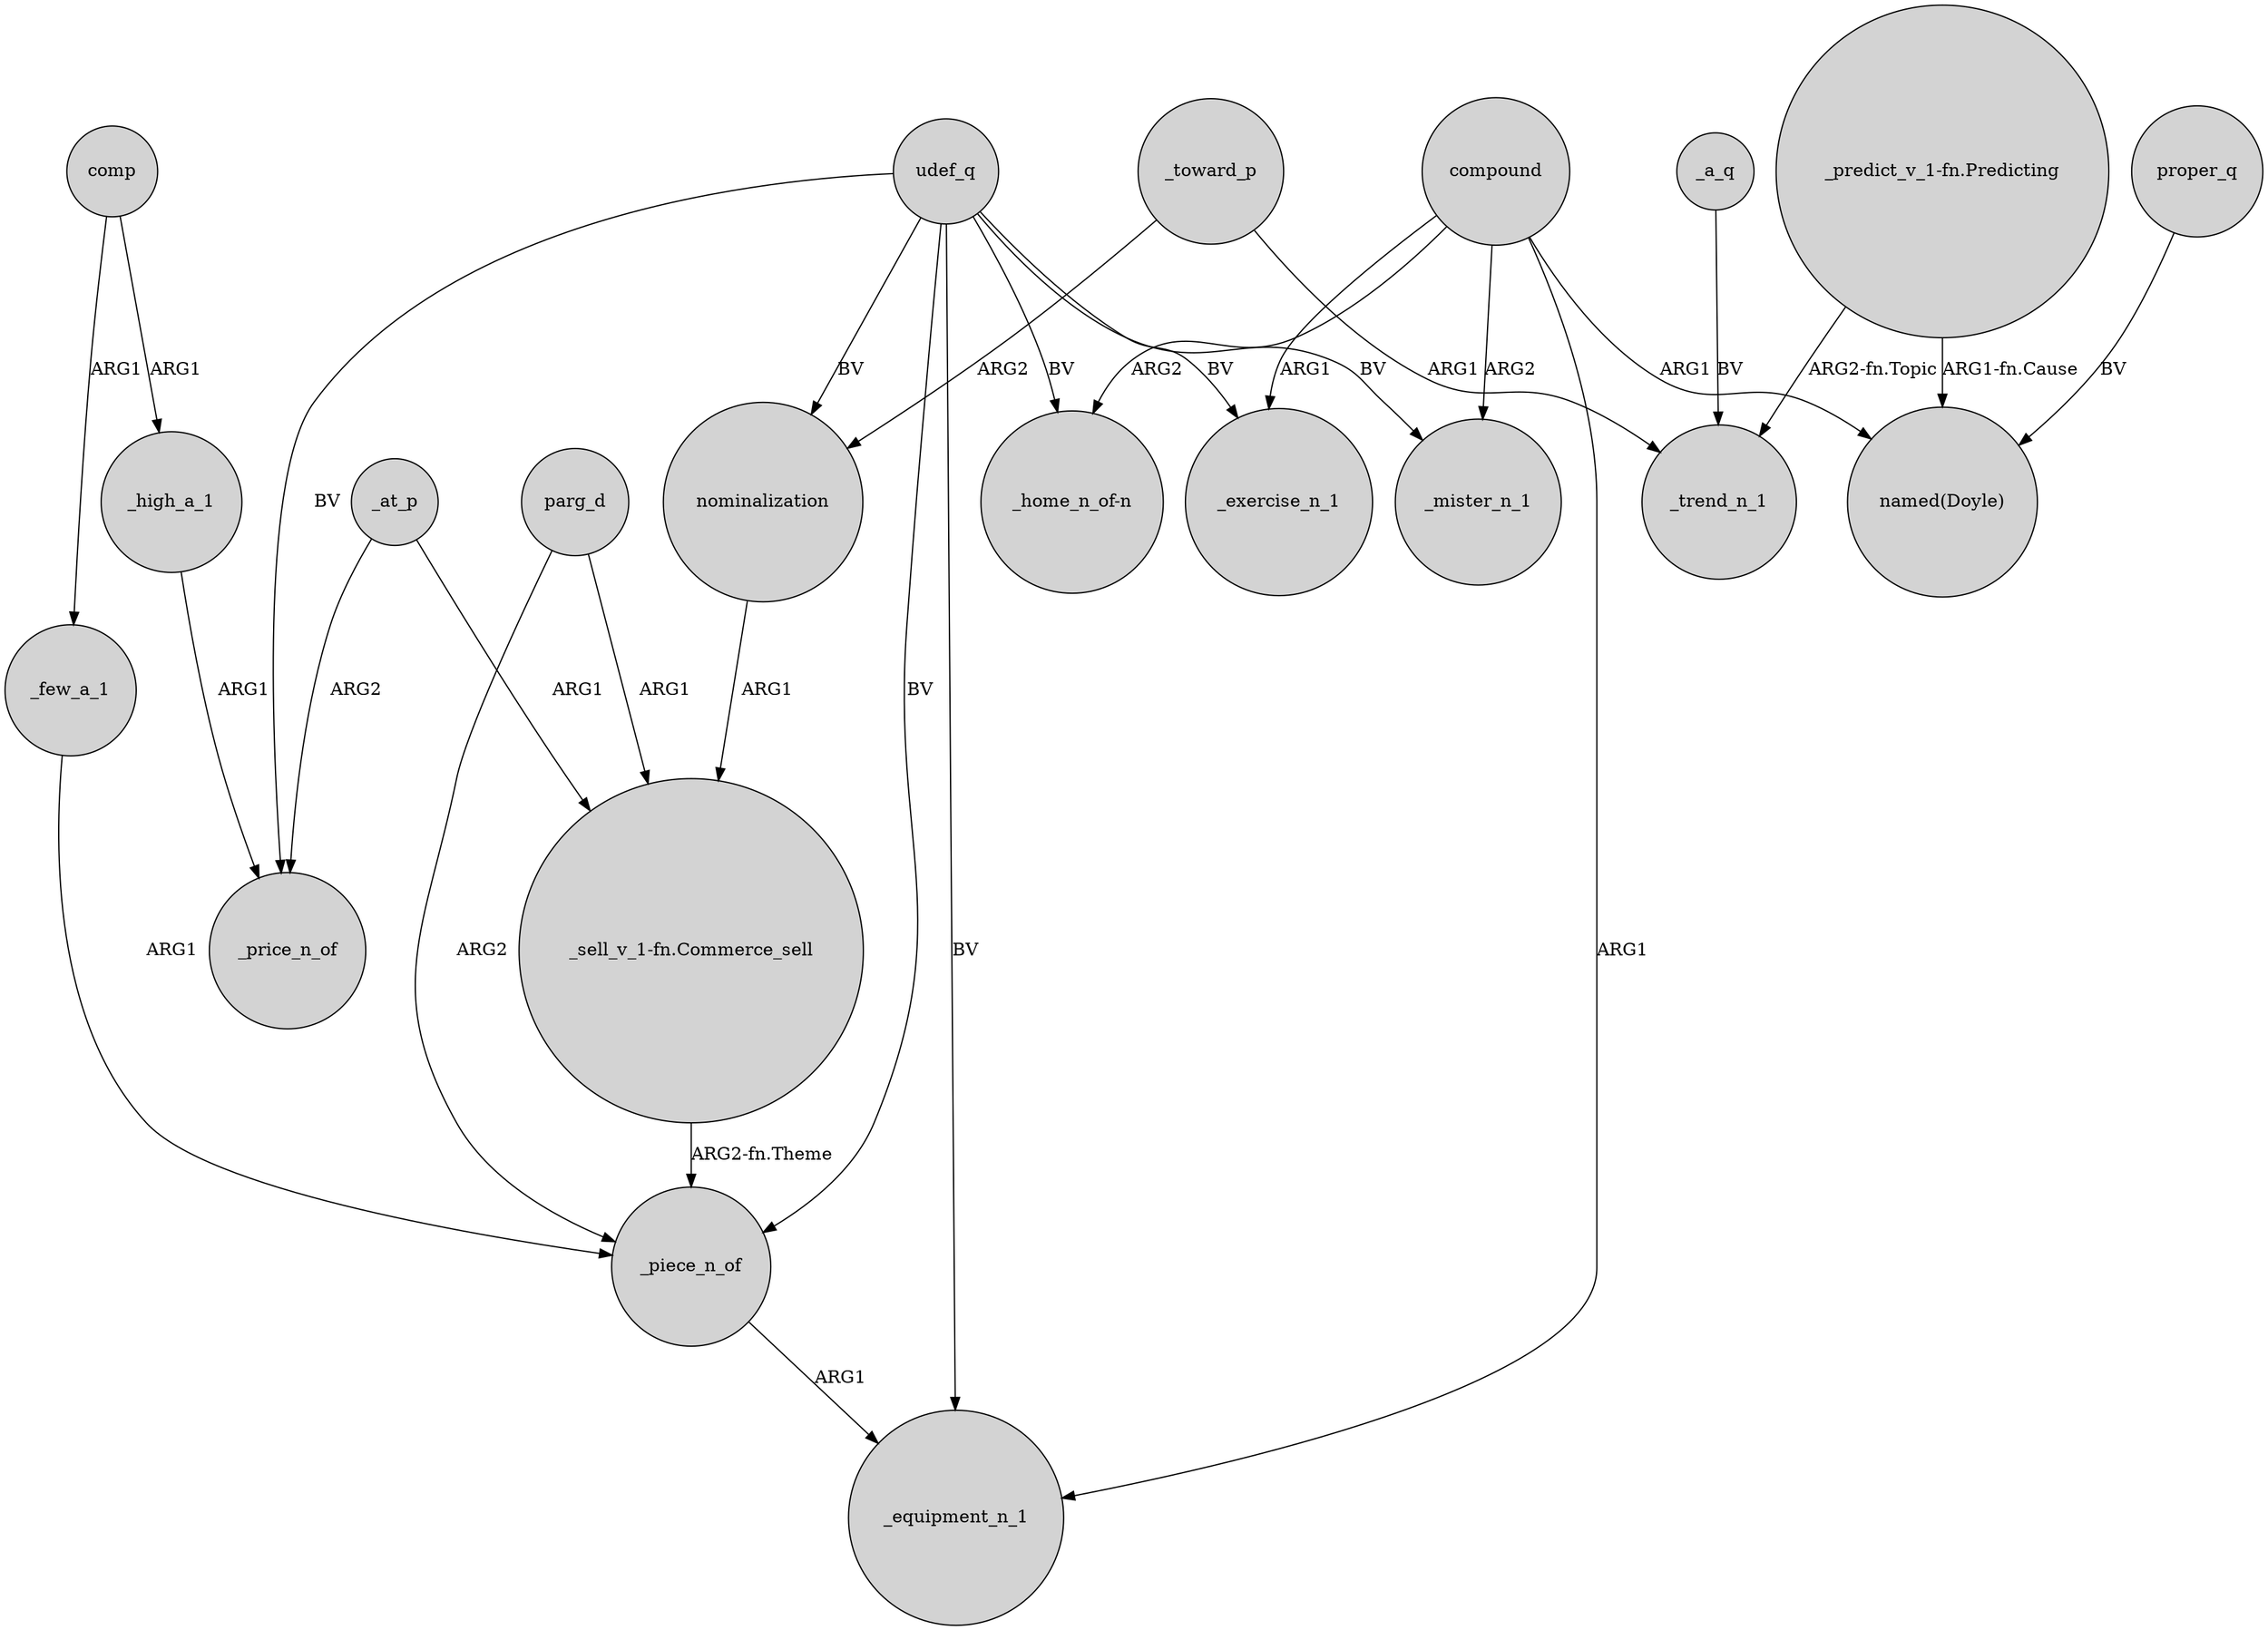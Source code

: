 digraph {
	node [shape=circle style=filled]
	"_sell_v_1-fn.Commerce_sell" -> _piece_n_of [label="ARG2-fn.Theme"]
	"_predict_v_1-fn.Predicting" -> "named(Doyle)" [label="ARG1-fn.Cause"]
	udef_q -> _equipment_n_1 [label=BV]
	udef_q -> _price_n_of [label=BV]
	_piece_n_of -> _equipment_n_1 [label=ARG1]
	compound -> _mister_n_1 [label=ARG2]
	compound -> _exercise_n_1 [label=ARG1]
	compound -> "named(Doyle)" [label=ARG1]
	proper_q -> "named(Doyle)" [label=BV]
	udef_q -> _mister_n_1 [label=BV]
	udef_q -> "_home_n_of-n" [label=BV]
	parg_d -> "_sell_v_1-fn.Commerce_sell" [label=ARG1]
	_toward_p -> _trend_n_1 [label=ARG1]
	compound -> _equipment_n_1 [label=ARG1]
	comp -> _high_a_1 [label=ARG1]
	_toward_p -> nominalization [label=ARG2]
	udef_q -> _piece_n_of [label=BV]
	comp -> _few_a_1 [label=ARG1]
	nominalization -> "_sell_v_1-fn.Commerce_sell" [label=ARG1]
	_high_a_1 -> _price_n_of [label=ARG1]
	_a_q -> _trend_n_1 [label=BV]
	udef_q -> nominalization [label=BV]
	parg_d -> _piece_n_of [label=ARG2]
	udef_q -> _exercise_n_1 [label=BV]
	_few_a_1 -> _piece_n_of [label=ARG1]
	compound -> "_home_n_of-n" [label=ARG2]
	"_predict_v_1-fn.Predicting" -> _trend_n_1 [label="ARG2-fn.Topic"]
	_at_p -> _price_n_of [label=ARG2]
	_at_p -> "_sell_v_1-fn.Commerce_sell" [label=ARG1]
}
